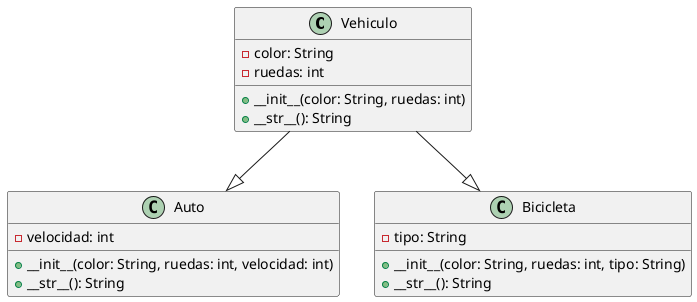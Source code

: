 @startuml Transporte

class Vehiculo {
  - color: String
  - ruedas: int
  + __init__(color: String, ruedas: int)
  + __str__(): String
}

class Auto {
  - velocidad: int
  + __init__(color: String, ruedas: int, velocidad: int)
  + __str__(): String
}

class Bicicleta {
  - tipo: String
  + __init__(color: String, ruedas: int, tipo: String)
  + __str__(): String
}

Vehiculo --|> Auto
Vehiculo --|> Bicicleta

@enduml
